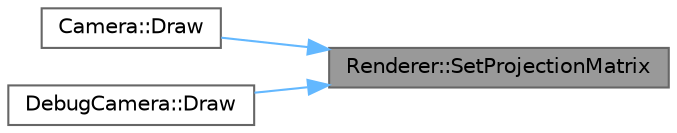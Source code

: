 digraph "Renderer::SetProjectionMatrix"
{
 // LATEX_PDF_SIZE
  bgcolor="transparent";
  edge [fontname=Helvetica,fontsize=10,labelfontname=Helvetica,labelfontsize=10];
  node [fontname=Helvetica,fontsize=10,shape=box,height=0.2,width=0.4];
  rankdir="RL";
  Node1 [id="Node000001",label="Renderer::SetProjectionMatrix",height=0.2,width=0.4,color="gray40", fillcolor="grey60", style="filled", fontcolor="black",tooltip="プロジェクション行列を設定"];
  Node1 -> Node2 [id="edge3_Node000001_Node000002",dir="back",color="steelblue1",style="solid",tooltip=" "];
  Node2 [id="Node000002",label="Camera::Draw",height=0.2,width=0.4,color="grey40", fillcolor="white", style="filled",URL="$class_camera.html#a0d80a44404b91bc03be2c117d1f8185b",tooltip="Cameraクラスの描画処理を行います。"];
  Node1 -> Node3 [id="edge4_Node000001_Node000003",dir="back",color="steelblue1",style="solid",tooltip=" "];
  Node3 [id="Node000003",label="DebugCamera::Draw",height=0.2,width=0.4,color="grey40", fillcolor="white", style="filled",URL="$class_debug_camera.html#ac10d0e3e466d146050180eb701aa581c",tooltip="DebugCameraクラスの描画処理を行います。"];
}
